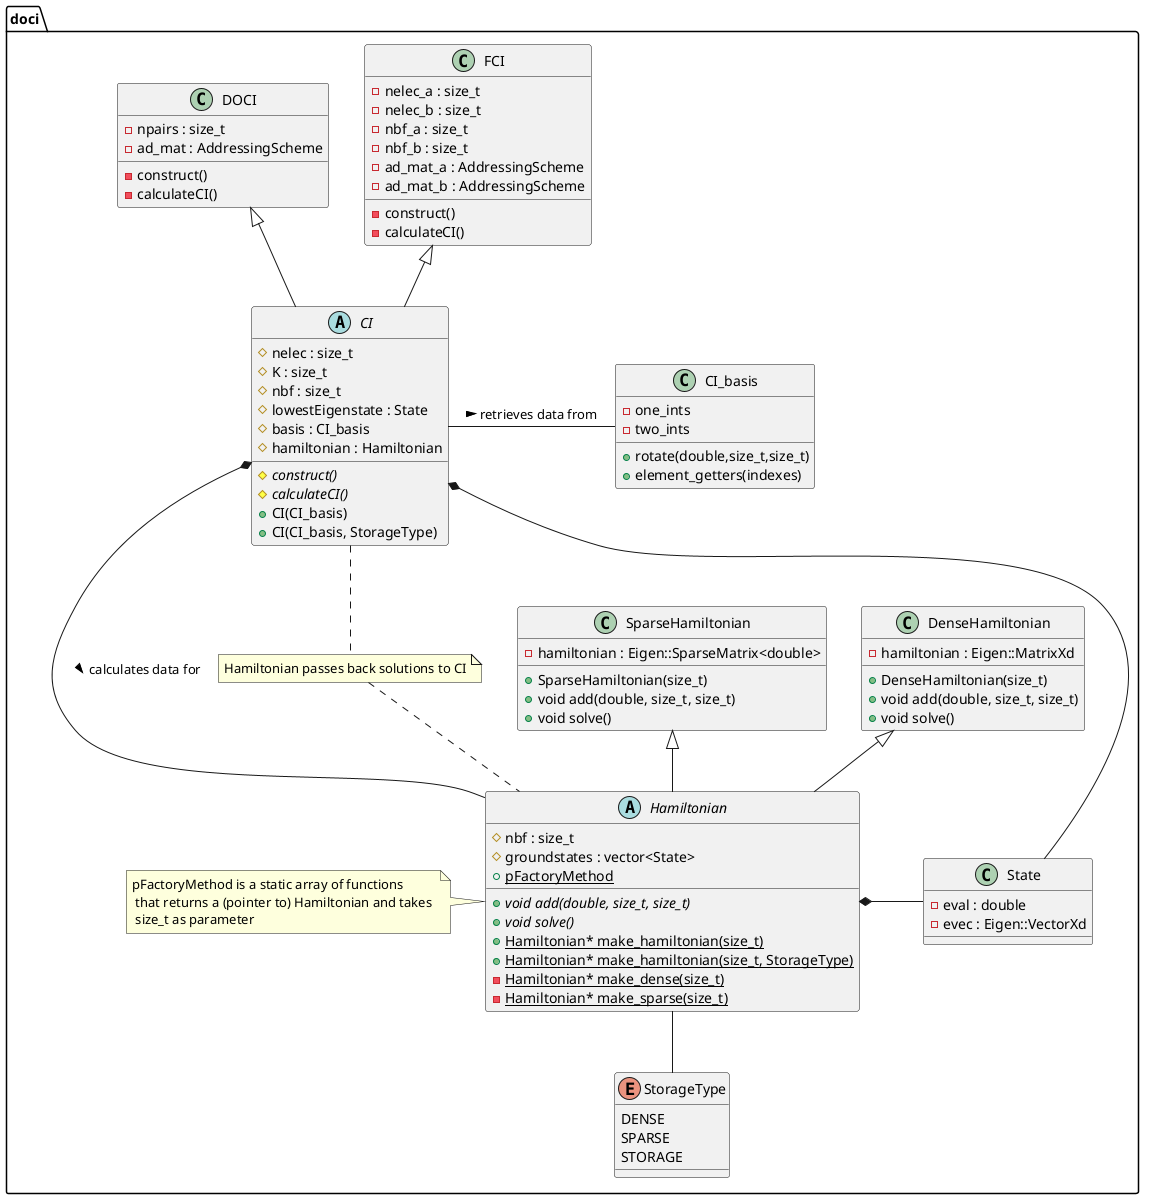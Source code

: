 @startuml

namespace doci {

CI *-- Hamiltonian : calculates data for >
CI - CI_basis : retrieves data from >
CI *- State
Hamiltonian *- State
Hamiltonian -- StorageType
DenseHamiltonian <|-- Hamiltonian
SparseHamiltonian <|-- Hamiltonian
FCI <|-- CI
DOCI <|-- CI
note "Hamiltonian passes back solutions to CI" as N2
class CI_basis{
-one_ints
-two_ints
+rotate(double,size_t,size_t)
+element_getters(indexes)
}
abstract class CI{
# nelec : size_t
# K : size_t
# nbf : size_t
# lowestEigenstate : State
# basis : CI_basis
# hamiltonian : Hamiltonian
# {abstract} construct()
# {abstract} calculateCI()
+ CI(CI_basis)
+ CI(CI_basis, StorageType)
}

abstract class Hamiltonian {
# nbf : size_t
# groundstates : vector<State>
+{static} pFactoryMethod
+{abstract} void add(double, size_t, size_t)
+{abstract} void solve()
+{static} Hamiltonian* make_hamiltonian(size_t)
+{static} Hamiltonian* make_hamiltonian(size_t, StorageType)
-{static} Hamiltonian* make_dense(size_t)
-{static} Hamiltonian* make_sparse(size_t)
}


note left: pFactoryMethod is a static array of functions \n that returns a (pointer to) Hamiltonian and takes \n size_t as parameter
class DOCI{
-npairs : size_t
-ad_mat : AddressingScheme
-construct()
-calculateCI()
}
class FCI{
-nelec_a : size_t
-nelec_b : size_t
-nbf_a : size_t
-nbf_b : size_t
-ad_mat_a : AddressingScheme
-ad_mat_b : AddressingScheme
-construct()
-calculateCI()
}






class DenseHamiltonian {
-hamiltonian : Eigen::MatrixXd
+DenseHamiltonian(size_t)
+void add(double, size_t, size_t)
+void solve()
}
class SparseHamiltonian {
-hamiltonian : Eigen::SparseMatrix<double>
+SparseHamiltonian(size_t)
+void add(double, size_t, size_t)
+void solve()
}

class State{
-eval : double
-evec : Eigen::VectorXd
}
CI .. N2
N2 .. Hamiltonian



enum StorageType {
DENSE
SPARSE
STORAGE
}

}
@enduml